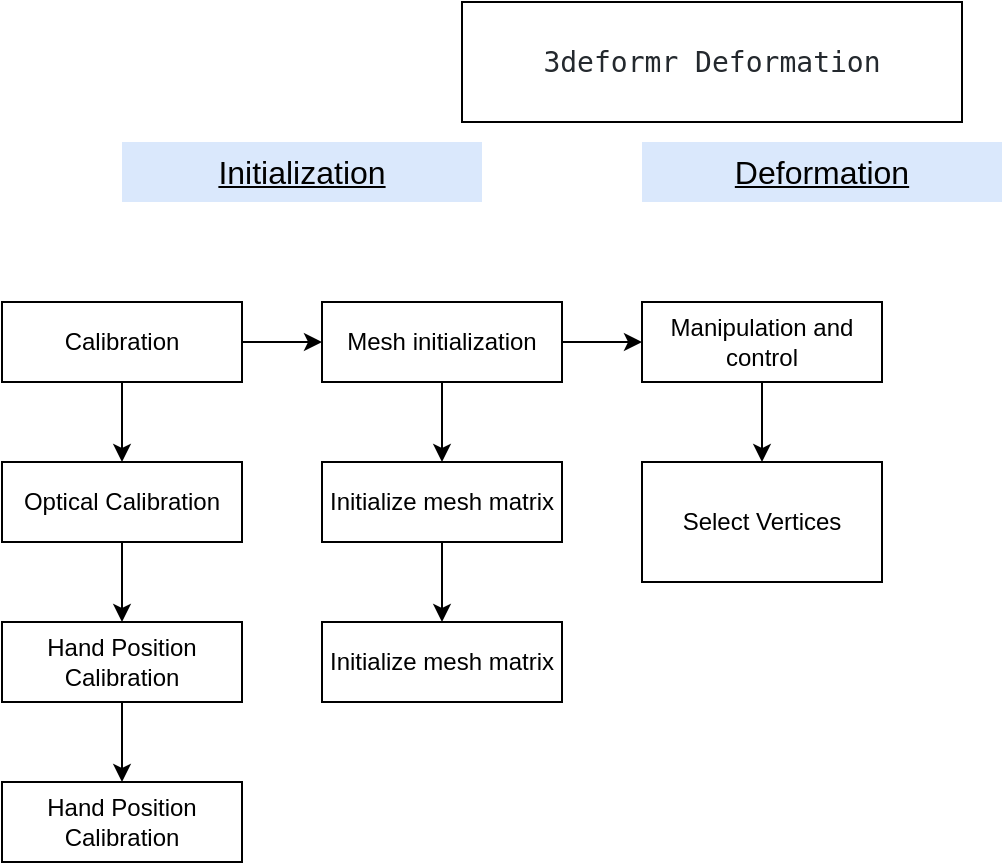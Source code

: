 <mxfile version="14.2.2" type="github">
  <diagram id="QaqqHzPhQSLQJ9ipFRWG" name="Page-1">
    <mxGraphModel dx="1718" dy="938" grid="1" gridSize="10" guides="1" tooltips="1" connect="1" arrows="1" fold="1" page="1" pageScale="1" pageWidth="827" pageHeight="1169" math="0" shadow="0">
      <root>
        <mxCell id="0" />
        <mxCell id="1" parent="0" />
        <mxCell id="RyAhWsrz8nEDhbQW0XfM-1" value="&lt;pre id=&quot;empty-setup-new-repo-echo&quot; class=&quot;copyable-terminal-content f5&quot; style=&quot;box-sizing: border-box ; font-family: , &amp;#34;consolas&amp;#34; , &amp;#34;liberation mono&amp;#34; , &amp;#34;menlo&amp;#34; , monospace ; font-size: 14px ; margin-top: 0px ; margin-bottom: 0px ; overflow: auto ; color: rgb(36 , 41 , 46)&quot;&gt;&lt;span class=&quot;user-select-contain&quot; style=&quot;box-sizing: border-box&quot;&gt;3deformr Deformation&lt;/span&gt;&lt;/pre&gt;" style="rounded=0;whiteSpace=wrap;html=1;" vertex="1" parent="1">
          <mxGeometry x="270" y="370" width="250" height="60" as="geometry" />
        </mxCell>
        <mxCell id="RyAhWsrz8nEDhbQW0XfM-3" value="Initialization" style="rounded=0;whiteSpace=wrap;html=1;fillColor=#dae8fc;fontSize=16;fontStyle=4;strokeColor=none;" vertex="1" parent="1">
          <mxGeometry x="100" y="440" width="180" height="30" as="geometry" />
        </mxCell>
        <mxCell id="RyAhWsrz8nEDhbQW0XfM-18" value="" style="edgeStyle=orthogonalEdgeStyle;rounded=0;orthogonalLoop=1;jettySize=auto;html=1;fontSize=16;" edge="1" parent="1" source="RyAhWsrz8nEDhbQW0XfM-4" target="RyAhWsrz8nEDhbQW0XfM-17">
          <mxGeometry relative="1" as="geometry" />
        </mxCell>
        <mxCell id="RyAhWsrz8nEDhbQW0XfM-19" style="edgeStyle=orthogonalEdgeStyle;rounded=0;orthogonalLoop=1;jettySize=auto;html=1;fontSize=16;" edge="1" parent="1" source="RyAhWsrz8nEDhbQW0XfM-4" target="RyAhWsrz8nEDhbQW0XfM-11">
          <mxGeometry relative="1" as="geometry" />
        </mxCell>
        <mxCell id="RyAhWsrz8nEDhbQW0XfM-4" value="Mesh initialization" style="rounded=0;whiteSpace=wrap;html=1;" vertex="1" parent="1">
          <mxGeometry x="200" y="520" width="120" height="40" as="geometry" />
        </mxCell>
        <mxCell id="RyAhWsrz8nEDhbQW0XfM-12" style="edgeStyle=orthogonalEdgeStyle;rounded=0;orthogonalLoop=1;jettySize=auto;html=1;fontSize=16;" edge="1" parent="1" source="RyAhWsrz8nEDhbQW0XfM-5" target="RyAhWsrz8nEDhbQW0XfM-4">
          <mxGeometry relative="1" as="geometry" />
        </mxCell>
        <mxCell id="RyAhWsrz8nEDhbQW0XfM-14" value="" style="edgeStyle=orthogonalEdgeStyle;rounded=0;orthogonalLoop=1;jettySize=auto;html=1;fontSize=16;" edge="1" parent="1" source="RyAhWsrz8nEDhbQW0XfM-5" target="RyAhWsrz8nEDhbQW0XfM-7">
          <mxGeometry relative="1" as="geometry" />
        </mxCell>
        <mxCell id="RyAhWsrz8nEDhbQW0XfM-5" value="Calibration" style="rounded=0;whiteSpace=wrap;html=1;" vertex="1" parent="1">
          <mxGeometry x="40" y="520" width="120" height="40" as="geometry" />
        </mxCell>
        <mxCell id="RyAhWsrz8nEDhbQW0XfM-10" value="" style="edgeStyle=orthogonalEdgeStyle;rounded=0;orthogonalLoop=1;jettySize=auto;html=1;" edge="1" parent="1" source="RyAhWsrz8nEDhbQW0XfM-7" target="RyAhWsrz8nEDhbQW0XfM-9">
          <mxGeometry relative="1" as="geometry" />
        </mxCell>
        <mxCell id="RyAhWsrz8nEDhbQW0XfM-7" value="&lt;div&gt;Optical Calibration&lt;/div&gt;" style="rounded=0;whiteSpace=wrap;html=1;" vertex="1" parent="1">
          <mxGeometry x="40" y="600" width="120" height="40" as="geometry" />
        </mxCell>
        <mxCell id="RyAhWsrz8nEDhbQW0XfM-16" value="" style="edgeStyle=orthogonalEdgeStyle;rounded=0;orthogonalLoop=1;jettySize=auto;html=1;fontSize=16;" edge="1" parent="1" source="RyAhWsrz8nEDhbQW0XfM-9" target="RyAhWsrz8nEDhbQW0XfM-15">
          <mxGeometry relative="1" as="geometry" />
        </mxCell>
        <mxCell id="RyAhWsrz8nEDhbQW0XfM-9" value="&lt;span&gt;Hand Position Calibration&lt;/span&gt;" style="rounded=0;whiteSpace=wrap;html=1;" vertex="1" parent="1">
          <mxGeometry x="40" y="680" width="120" height="40" as="geometry" />
        </mxCell>
        <mxCell id="RyAhWsrz8nEDhbQW0XfM-22" value="" style="edgeStyle=orthogonalEdgeStyle;rounded=0;orthogonalLoop=1;jettySize=auto;html=1;fontSize=16;" edge="1" parent="1" source="RyAhWsrz8nEDhbQW0XfM-11" target="RyAhWsrz8nEDhbQW0XfM-21">
          <mxGeometry relative="1" as="geometry" />
        </mxCell>
        <mxCell id="RyAhWsrz8nEDhbQW0XfM-11" value="Initialize mesh matrix" style="rounded=0;whiteSpace=wrap;html=1;" vertex="1" parent="1">
          <mxGeometry x="200" y="600" width="120" height="40" as="geometry" />
        </mxCell>
        <mxCell id="RyAhWsrz8nEDhbQW0XfM-15" value="&lt;span&gt;Hand Position Calibration&lt;/span&gt;" style="rounded=0;whiteSpace=wrap;html=1;" vertex="1" parent="1">
          <mxGeometry x="40" y="760" width="120" height="40" as="geometry" />
        </mxCell>
        <mxCell id="RyAhWsrz8nEDhbQW0XfM-24" value="" style="edgeStyle=orthogonalEdgeStyle;rounded=0;orthogonalLoop=1;jettySize=auto;html=1;fontSize=16;" edge="1" parent="1" source="RyAhWsrz8nEDhbQW0XfM-17" target="RyAhWsrz8nEDhbQW0XfM-23">
          <mxGeometry relative="1" as="geometry" />
        </mxCell>
        <mxCell id="RyAhWsrz8nEDhbQW0XfM-17" value="Manipulation and control" style="rounded=0;whiteSpace=wrap;html=1;" vertex="1" parent="1">
          <mxGeometry x="360" y="520" width="120" height="40" as="geometry" />
        </mxCell>
        <mxCell id="RyAhWsrz8nEDhbQW0XfM-20" value="Deformation" style="rounded=0;whiteSpace=wrap;html=1;fillColor=#dae8fc;fontSize=16;fontStyle=4;strokeColor=none;" vertex="1" parent="1">
          <mxGeometry x="360" y="440" width="180" height="30" as="geometry" />
        </mxCell>
        <mxCell id="RyAhWsrz8nEDhbQW0XfM-21" value="Initialize mesh matrix" style="rounded=0;whiteSpace=wrap;html=1;" vertex="1" parent="1">
          <mxGeometry x="200" y="680" width="120" height="40" as="geometry" />
        </mxCell>
        <mxCell id="RyAhWsrz8nEDhbQW0XfM-23" value="Select Vertices" style="rounded=0;whiteSpace=wrap;html=1;" vertex="1" parent="1">
          <mxGeometry x="360" y="600" width="120" height="60" as="geometry" />
        </mxCell>
      </root>
    </mxGraphModel>
  </diagram>
</mxfile>
